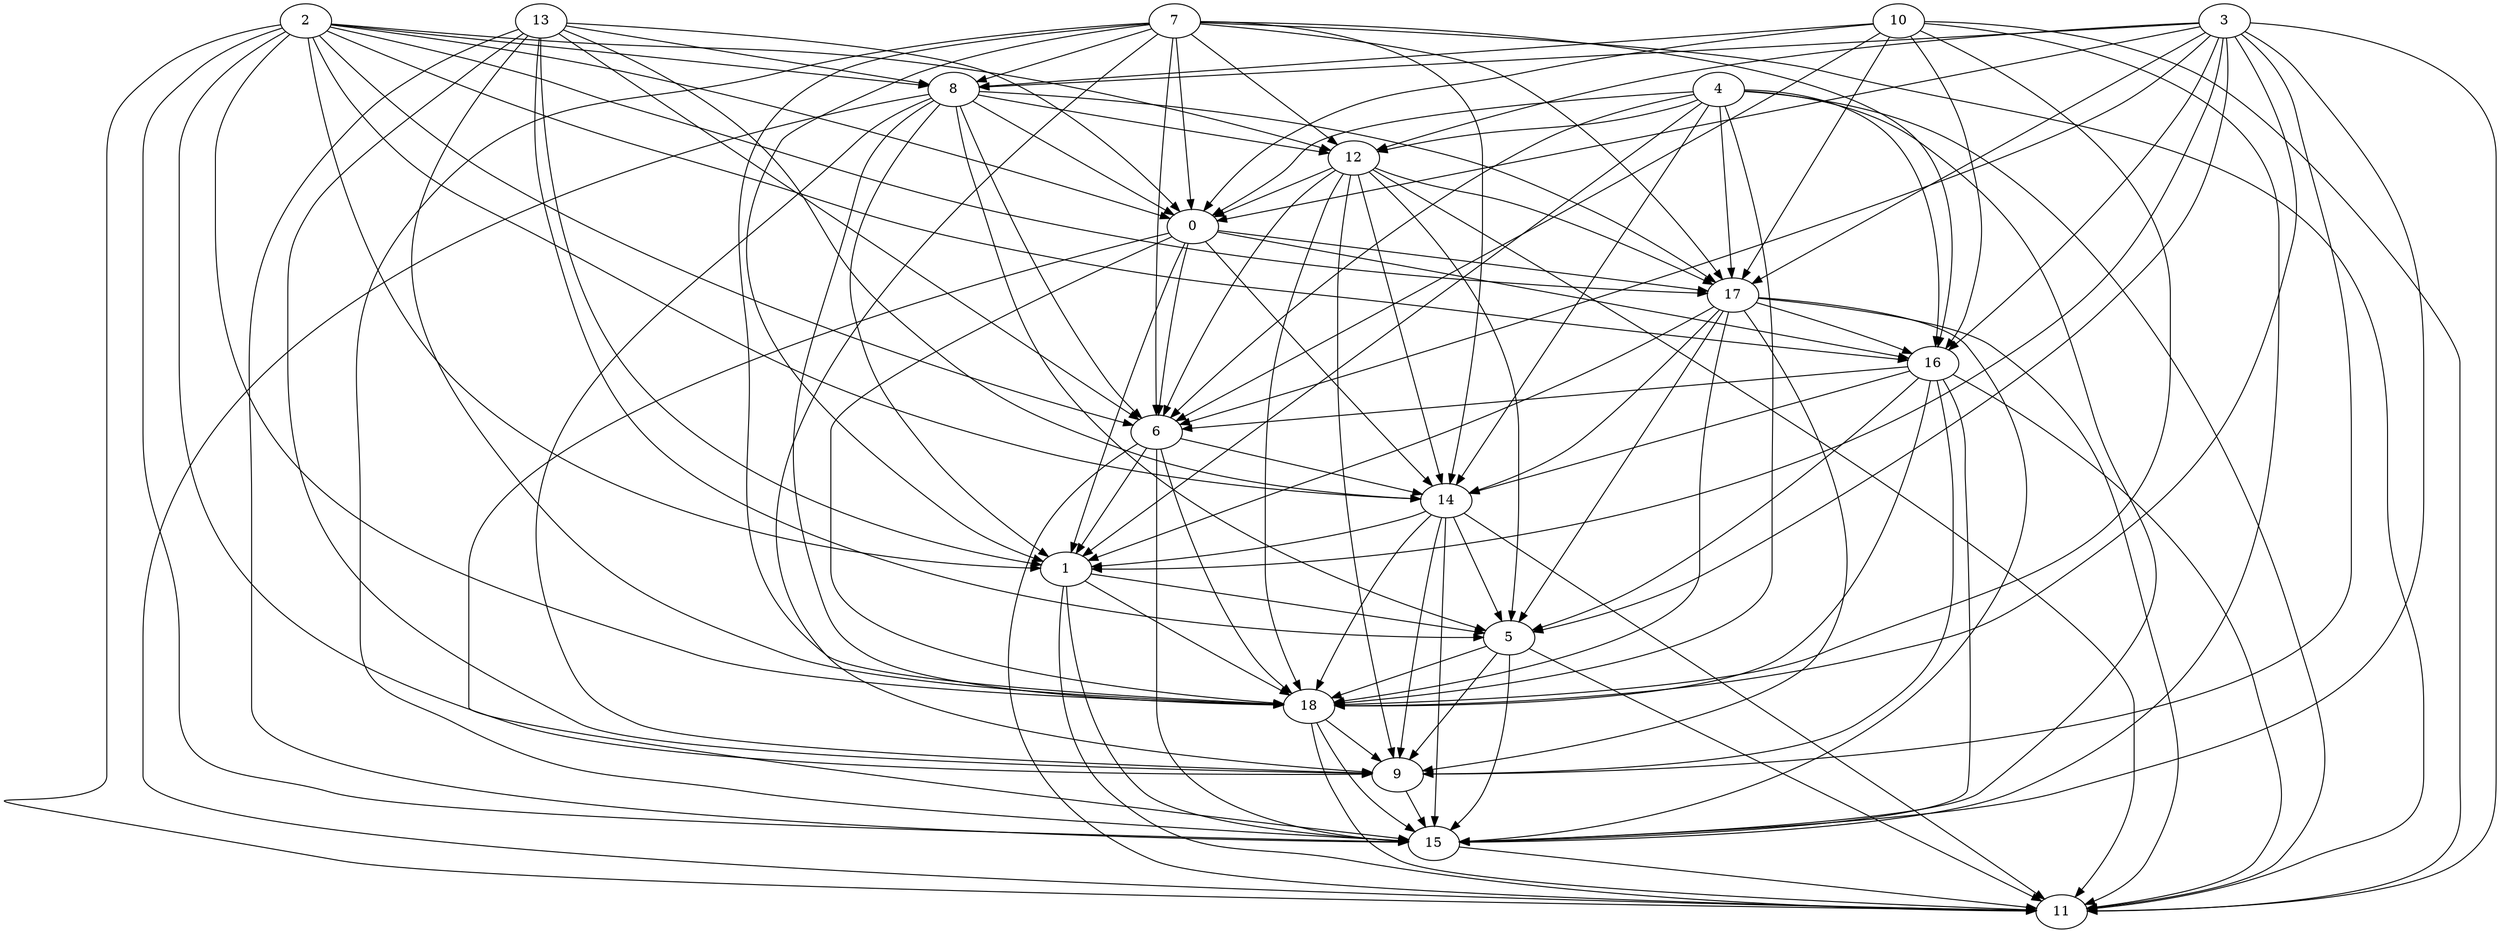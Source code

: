 digraph {
	"11" ["Start"=8305,"Weight"=138,"Processor"=1];
	"12" ["Start"=1821,"Weight"=299,"Processor"=1];
	"13" ["Start"=0,"Weight"=835,"Processor"=1];
	"14" ["Start"=3486,"Weight"=741,"Processor"=1];
	"15" ["Start"=7709,"Weight"=596,"Processor"=1];
	"16" ["Start"=2667,"Weight"=266,"Processor"=1];
	"17" ["Start"=2301,"Weight"=366,"Processor"=1];
	"18" ["Start"=5850,"Weight"=996,"Processor"=1];
	"0" ["Start"=2120,"Weight"=181,"Processor"=1];
	"1" ["Start"=4227,"Weight"=765,"Processor"=1];
	"2" ["Start"=0,"Weight"=383,"Processor"=4];
	"3" ["Start"=835,"Weight"=654,"Processor"=1];
	"4" ["Start"=383,"Weight"=691,"Processor"=4];
	"5" ["Start"=4992,"Weight"=858,"Processor"=1];
	"6" ["Start"=2933,"Weight"=553,"Processor"=1];
	"7" ["Start"=0,"Weight"=654,"Processor"=3];
	"8" ["Start"=1489,"Weight"=332,"Processor"=1];
	"9" ["Start"=6846,"Weight"=863,"Processor"=1];
	"10" ["Start"=0,"Weight"=770,"Processor"=2];
	"0" -> "1" ["Weight"=946];
	"8" -> "9" ["Weight"=626];
	"0" -> "6" ["Weight"=477];
	"12" -> "17" ["Weight"=486];
	"1" -> "11" ["Weight"=551];
	"16" -> "11" ["Weight"=771];
	"12" -> "14" ["Weight"=186];
	"1" -> "15" ["Weight"=104];
	"5" -> "11" ["Weight"=712];
	"12" -> "11" ["Weight"=398];
	"1" -> "18" ["Weight"=263];
	"5" -> "15" ["Weight"=840];
	"16" -> "18" ["Weight"=466];
	"5" -> "18" ["Weight"=524];
	"9" -> "15" ["Weight"=162];
	"16" -> "15" ["Weight"=904];
	"12" -> "18" ["Weight"=863];
	"16" -> "14" ["Weight"=708];
	"1" -> "5" ["Weight"=915];
	"12" -> "0" ["Weight"=543];
	"12" -> "5" ["Weight"=698];
	"12" -> "6" ["Weight"=803];
	"12" -> "9" ["Weight"=568];
	"2" -> "0" ["Weight"=235];
	"2" -> "1" ["Weight"=488];
	"2" -> "6" ["Weight"=996];
	"2" -> "8" ["Weight"=589];
	"2" -> "9" ["Weight"=575];
	"13" -> "0" ["Weight"=273];
	"13" -> "1" ["Weight"=156];
	"0" -> "14" ["Weight"=647];
	"13" -> "5" ["Weight"=108];
	"15" -> "11" ["Weight"=710];
	"0" -> "15" ["Weight"=210];
	"4" -> "11" ["Weight"=286];
	"13" -> "6" ["Weight"=599];
	"0" -> "16" ["Weight"=541];
	"4" -> "12" ["Weight"=523];
	"0" -> "17" ["Weight"=547];
	"13" -> "8" ["Weight"=753];
	"0" -> "18" ["Weight"=269];
	"4" -> "14" ["Weight"=524];
	"13" -> "9" ["Weight"=693];
	"4" -> "15" ["Weight"=136];
	"8" -> "11" ["Weight"=727];
	"4" -> "16" ["Weight"=888];
	"8" -> "12" ["Weight"=965];
	"4" -> "17" ["Weight"=785];
	"4" -> "18" ["Weight"=456];
	"3" -> "0" ["Weight"=285];
	"3" -> "1" ["Weight"=200];
	"8" -> "17" ["Weight"=978];
	"8" -> "18" ["Weight"=956];
	"3" -> "5" ["Weight"=680];
	"3" -> "6" ["Weight"=249];
	"3" -> "8" ["Weight"=899];
	"3" -> "9" ["Weight"=455];
	"10" -> "11" ["Weight"=796];
	"14" -> "1" ["Weight"=913];
	"14" -> "5" ["Weight"=638];
	"14" -> "9" ["Weight"=783];
	"4" -> "0" ["Weight"=793];
	"4" -> "1" ["Weight"=675];
	"4" -> "6" ["Weight"=646];
	"14" -> "15" ["Weight"=730];
	"18" -> "11" ["Weight"=238];
	"10" -> "18" ["Weight"=579];
	"10" -> "17" ["Weight"=629];
	"3" -> "11" ["Weight"=967];
	"10" -> "16" ["Weight"=304];
	"3" -> "12" ["Weight"=176];
	"10" -> "15" ["Weight"=668];
	"14" -> "11" ["Weight"=121];
	"3" -> "15" ["Weight"=492];
	"7" -> "11" ["Weight"=247];
	"3" -> "16" ["Weight"=338];
	"7" -> "12" ["Weight"=298];
	"3" -> "17" ["Weight"=130];
	"3" -> "18" ["Weight"=278];
	"7" -> "14" ["Weight"=211];
	"7" -> "15" ["Weight"=578];
	"7" -> "16" ["Weight"=416];
	"18" -> "15" ["Weight"=926];
	"7" -> "17" ["Weight"=623];
	"14" -> "18" ["Weight"=796];
	"7" -> "18" ["Weight"=793];
	"5" -> "9" ["Weight"=170];
	"16" -> "5" ["Weight"=200];
	"16" -> "6" ["Weight"=178];
	"16" -> "9" ["Weight"=366];
	"6" -> "1" ["Weight"=828];
	"17" -> "1" ["Weight"=419];
	"17" -> "5" ["Weight"=266];
	"13" -> "15" ["Weight"=505];
	"17" -> "11" ["Weight"=779];
	"2" -> "11" ["Weight"=400];
	"13" -> "14" ["Weight"=500];
	"2" -> "12" ["Weight"=102];
	"17" -> "9" ["Weight"=923];
	"2" -> "14" ["Weight"=345];
	"2" -> "15" ["Weight"=550];
	"6" -> "11" ["Weight"=969];
	"2" -> "16" ["Weight"=193];
	"2" -> "17" ["Weight"=543];
	"2" -> "18" ["Weight"=964];
	"6" -> "14" ["Weight"=981];
	"7" -> "0" ["Weight"=503];
	"6" -> "15" ["Weight"=493];
	"7" -> "1" ["Weight"=376];
	"17" -> "18" ["Weight"=821];
	"17" -> "16" ["Weight"=520];
	"6" -> "18" ["Weight"=807];
	"17" -> "15" ["Weight"=717];
	"13" -> "18" ["Weight"=324];
	"17" -> "14" ["Weight"=442];
	"7" -> "6" ["Weight"=148];
	"7" -> "8" ["Weight"=812];
	"7" -> "9" ["Weight"=490];
	"10" -> "0" ["Weight"=623];
	"18" -> "9" ["Weight"=269];
	"10" -> "6" ["Weight"=923];
	"8" -> "0" ["Weight"=251];
	"8" -> "1" ["Weight"=557];
	"10" -> "8" ["Weight"=239];
	"8" -> "5" ["Weight"=689];
	"8" -> "6" ["Weight"=507];
}
